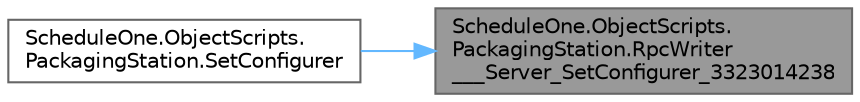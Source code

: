 digraph "ScheduleOne.ObjectScripts.PackagingStation.RpcWriter___Server_SetConfigurer_3323014238"
{
 // LATEX_PDF_SIZE
  bgcolor="transparent";
  edge [fontname=Helvetica,fontsize=10,labelfontname=Helvetica,labelfontsize=10];
  node [fontname=Helvetica,fontsize=10,shape=box,height=0.2,width=0.4];
  rankdir="RL";
  Node1 [id="Node000001",label="ScheduleOne.ObjectScripts.\lPackagingStation.RpcWriter\l___Server_SetConfigurer_3323014238",height=0.2,width=0.4,color="gray40", fillcolor="grey60", style="filled", fontcolor="black",tooltip=" "];
  Node1 -> Node2 [id="edge1_Node000001_Node000002",dir="back",color="steelblue1",style="solid",tooltip=" "];
  Node2 [id="Node000002",label="ScheduleOne.ObjectScripts.\lPackagingStation.SetConfigurer",height=0.2,width=0.4,color="grey40", fillcolor="white", style="filled",URL="$class_schedule_one_1_1_object_scripts_1_1_packaging_station.html#a1b82fa76a51422698be5ec8f152aa050",tooltip=" "];
}
